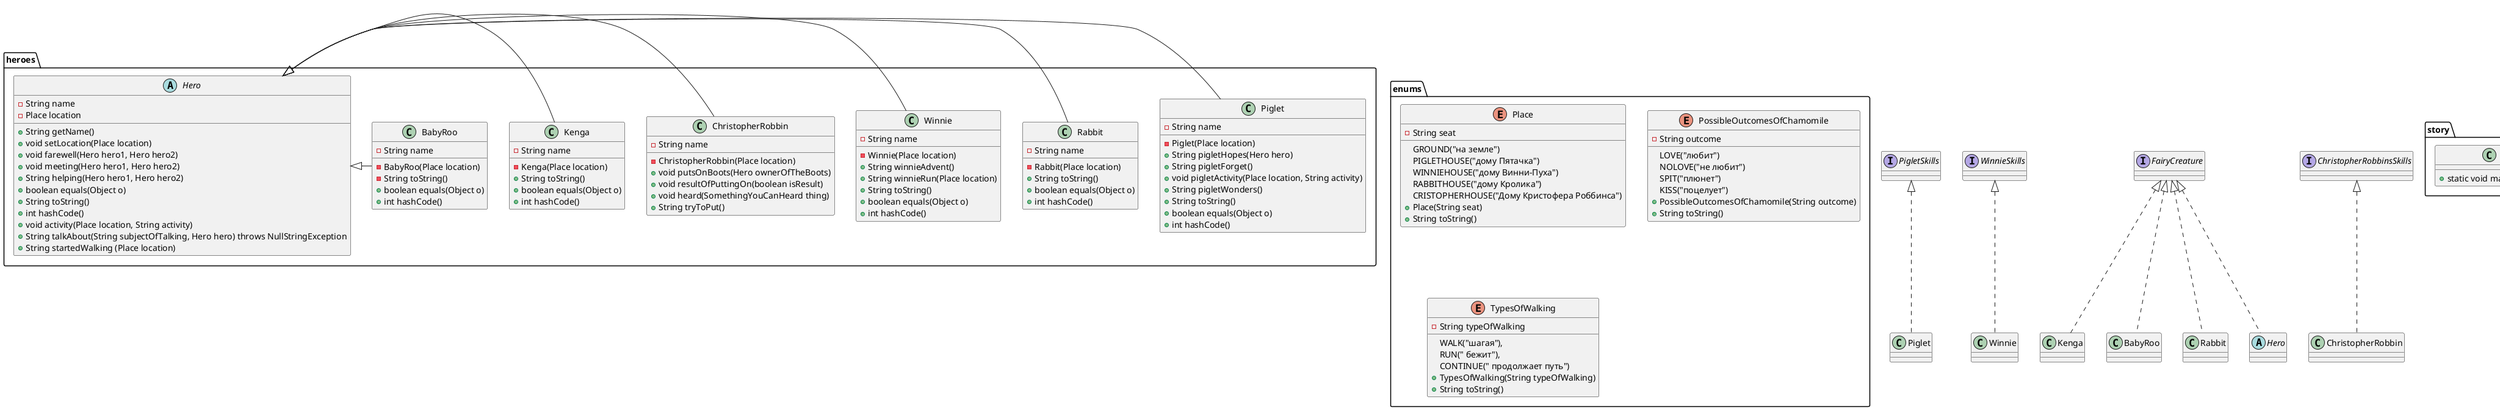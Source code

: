 @startuml
package "story" {
 class Main {
 +static void main(String[] agrs)
 }
}
package "heroes" {
abstract class Hero {
-String name
-Place location
+String getName()
+void setLocation(Place location)
+void farewell(Hero hero1, Hero hero2)
+void meeting(Hero hero1, Hero hero2)
+String helping(Hero hero1, Hero hero2)
+boolean equals(Object o)
+String toString()
+int hashCode()
+void activity(Place location, String activity)
+String talkAbout(String subjectOfTalking, Hero hero) throws NullStringException
+String startedWalking (Place location)
}
class ChristopherRobbin {
-String name
-ChristopherRobbin(Place location)
+void putsOnBoots(Hero ownerOfTheBoots)
+void resultOfPuttingOn(boolean isResult)
+void heard(SomethingYouCanHeard thing)
+String tryToPut()
}
class Kenga {
-String name
-Kenga(Place location)
+String toString()
+boolean equals(Object o)
+int hashCode()
}
class BabyRoo {
-String name
-BabyRoo(Place location)
-String toString()
+boolean equals(Object o)
+int hashCode()
}
class Piglet {
-String name
-Piglet(Place location)
+String pigletHopes(Hero hero)
+String pigletForget()
+void pigletActivity(Place location, String activity)
+String pigletWonders()
+String toString()
+boolean equals(Object o)
+int hashCode()
}
class Rabbit {
-String name
-Rabbit(Place location)
+String toString()
+boolean equals(Object o)
+int hashCode()
}
class Winnie {
-String name
-Winnie(Place location)
+String winnieAdvent()
+String winnieRun(Place location)
+String toString()
+boolean equals(Object o)
+int hashCode()
}
}
Hero <|- Piglet
Hero <|- Rabbit
Hero <|- Winnie
Hero <|- ChristopherRobbin
Hero <|- Kenga
Hero <|- BabyRoo
package "heroesSkills" {
interface FairyCreature {
+String getName()
+void setLocation(Place location)
+void farewell(Hero hero1, Hero hero2)
+void meeting(Hero hero1, Hero hero2)
+String helping(Hero hero1, Hero hero2)
+void activity(Place location, String activity)
+String talkAbout(String subjectOfTalking, Hero hero) throws NullStringException
+String startedWalking(Place location)
}
interface PigletSkills extends FairyCreature{
+String pigletForget()
+String pigletHopes(Hero hero)
+String pigletWonders()
}
interface WinnieSkills extends FairyCreature{
+String winnieAdvent()
+String winnieRun(Place location, TypesOfWalking walk)
+void heard(SomethingYouCanHeard thing)
+String winnieLikes()
+String winnieNotUnderstand()
+String think(String thought) throws NullStringException
+String winnieSee(String subject)
}
interface ChristopherRobbinsSkills extends FairyCreature{
+void putsOnBoots(Hero ownerOfTheBoots)
+void heard(SomethingYouCanHeard thing)
}
}
package "chamomile" {
 interface FortuneTellingOnChamomile {
 +void resultOfChamomile(PossibleOutcomesOfChamomile result)
 +void allVariants()
 }
 class Chamomile implements FortuneTellingOnChamomile {
 -String name
 -int maxOutcomesOfChamomile
 +void resultOfChamomile(PossibleOutcomesOfChamomile result)
 +void allVariants()
 +String toString()
 +boolean equals(Object o)
 +int hashCode()
 }
}

package "enums" {
enum Place {
GROUND("на земле")
PIGLETHOUSE("дому Пятачка")
WINNIEHOUSE("дому Винни-Пуха")
RABBITHOUSE("дому Кролика")
CRISTOPHERHOUSE("Дому Кристофера Роббинса")
-String seat
+Place(String seat)
+String toString()
}
enum PossibleOutcomesOfChamomile {
 LOVE("любит")
 NOLOVE("не любит")
 SPIT("плюнет")
 KISS("поцелует")
 -String outcome
 +PossibleOutcomesOfChamomile(String outcome)
 +String toString()
 }
enum TypesOfWalking {
 WALK("шагая"),
 RUN(" бежит"),
 CONTINUE(" продолжает путь")
 -String typeOfWalking
 +TypesOfWalking(String typeOfWalking)
 +String toString()
}
}
package "heroThings" {
 class Expedition {
 -String name
 -boolean isStarting
 +String getName()
 +void groupIsAssembled()
 +void groupIsNotAssembled()
 +void startOrWait(boolean isStarting)
+String getCondition()
+void firstMembers(Hero hero1, Hero hero2)
+secondMembers(Hero hero1, Hero hero2)
+thirdMembers(Hero hero1, Hero hero2)
 }

 abstract class SomethingYouCanHeard {
 -String name
 -Hero owner
 -boolean isHeard
 +void setHeardValue(boolean isHeard)
 +String getCondition()
 +String getOwner(String phrase)
 +String getMovement()
 }
 class Song extends SomethingYouCanHeard{
 -String name
 +String getMovement()
 +String getOwner(Hero owner, String phrase)
 }
}
package "exceptions" {
 class Exception {}
 class NullStringException extends Exception{
 -String message
 +NullStringException(String message)
 +void printException()}
 }
 class RuntimeException {}
 class BootsNotWearExceptions extends RuntimeException{
 -String message
 +BootsNotWearExceptions(String message)
 }
 class GroupNotAssembledExceptions extends RuntimeException {
 -String message
 +GroupNotAssembledExceptions(String message)
 }
}
Class Piglet implements PigletSkills
Class Winnie implements WinnieSkills
Class Kenga implements FairyCreature
Class BabyRoo implements FairyCreature
Class Rabbit implements FairyCreature
Class ChristopherRobbin implements ChristopherRobbinsSkills
Abstract Class Hero implements FairyCreature
@enduml